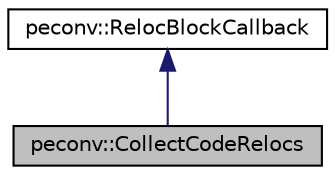 digraph "peconv::CollectCodeRelocs"
{
 // LATEX_PDF_SIZE
  edge [fontname="Helvetica",fontsize="10",labelfontname="Helvetica",labelfontsize="10"];
  node [fontname="Helvetica",fontsize="10",shape=record];
  Node1 [label="peconv::CollectCodeRelocs",height=0.2,width=0.4,color="black", fillcolor="grey75", style="filled", fontcolor="black",tooltip=" "];
  Node2 -> Node1 [dir="back",color="midnightblue",fontsize="10",style="solid",fontname="Helvetica"];
  Node2 [label="peconv::RelocBlockCallback",height=0.2,width=0.4,color="black", fillcolor="white", style="filled",URL="$classpeconv_1_1_reloc_block_callback.html",tooltip=" "];
}
